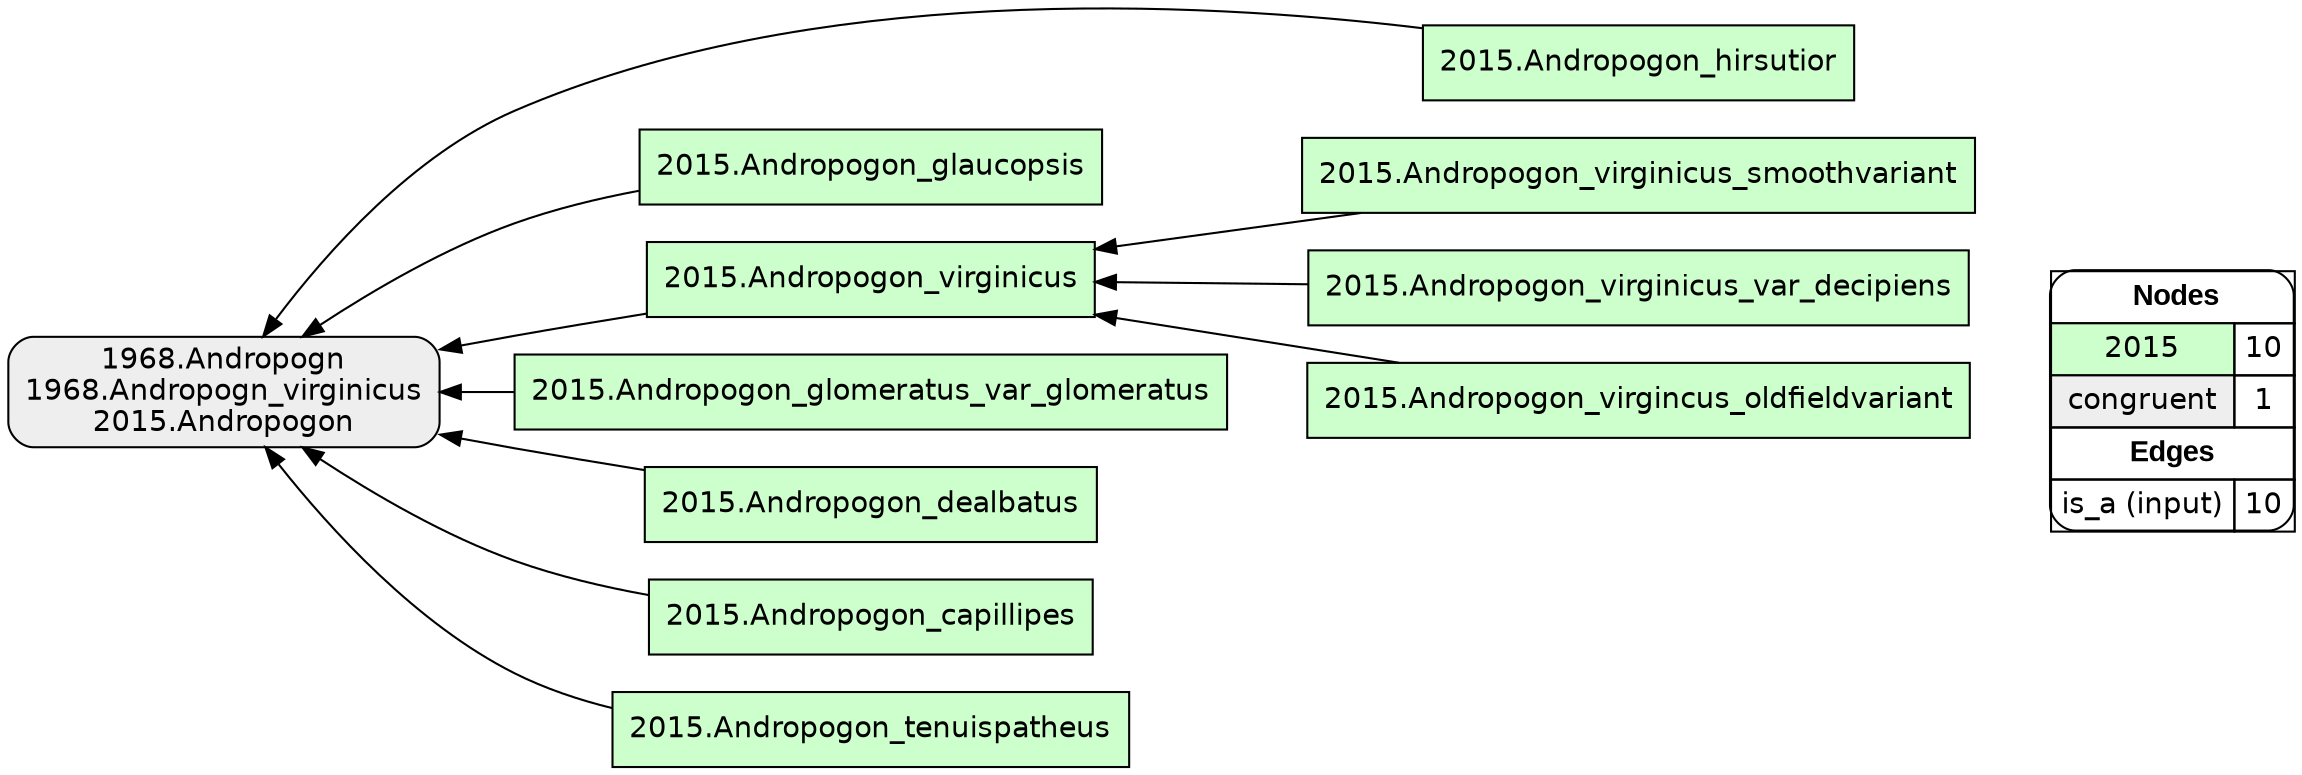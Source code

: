 digraph{
rankdir=RL
node[shape=box style=filled fillcolor="#CCFFCC" fontname="helvetica"] 
"2015.Andropogon_hirsutior"
"2015.Andropogon_virginicus_smoothvariant"
"2015.Andropogon_glaucopsis"
"2015.Andropogon_virginicus"
"2015.Andropogon_glomeratus_var_glomeratus"
"2015.Andropogon_dealbatus"
"2015.Andropogon_capillipes"
"2015.Andropogon_virginicus_var_decipiens"
"2015.Andropogon_virgincus_oldfieldvariant"
"2015.Andropogon_tenuispatheus"
node[shape=box style="filled,rounded" fillcolor="#EEEEEE" fontname="helvetica"] 
"1968.Andropogn\n1968.Andropogn_virginicus\n2015.Andropogon"
edge[arrowhead=normal style=solid color="#000000" constraint=true penwidth=1]
"2015.Andropogon_tenuispatheus" -> "1968.Andropogn\n1968.Andropogn_virginicus\n2015.Andropogon"
"2015.Andropogon_glomeratus_var_glomeratus" -> "1968.Andropogn\n1968.Andropogn_virginicus\n2015.Andropogon"
"2015.Andropogon_dealbatus" -> "1968.Andropogn\n1968.Andropogn_virginicus\n2015.Andropogon"
"2015.Andropogon_virginicus_var_decipiens" -> "2015.Andropogon_virginicus"
"2015.Andropogon_capillipes" -> "1968.Andropogn\n1968.Andropogn_virginicus\n2015.Andropogon"
"2015.Andropogon_virginicus" -> "1968.Andropogn\n1968.Andropogn_virginicus\n2015.Andropogon"
"2015.Andropogon_glaucopsis" -> "1968.Andropogn\n1968.Andropogn_virginicus\n2015.Andropogon"
"2015.Andropogon_virginicus_smoothvariant" -> "2015.Andropogon_virginicus"
"2015.Andropogon_virgincus_oldfieldvariant" -> "2015.Andropogon_virginicus"
"2015.Andropogon_hirsutior" -> "1968.Andropogn\n1968.Andropogn_virginicus\n2015.Andropogon"
edge[arrowhead=normal style=dotted color="#000000" constraint=true penwidth=1]
node[shape=box] 
{rank=source Legend [fillcolor= white margin=0 label=< 
 <TABLE BORDER="0" CELLBORDER="1" CELLSPACING="0" CELLPADDING="4"> 
<TR> <TD COLSPAN="2"><font face="Arial Black"> Nodes</font></TD> </TR> 
<TR> 
 <TD bgcolor="#CCFFCC" fontname="helvetica">2015</TD> 
 <TD>10</TD> 
 </TR> 
<TR> 
 <TD bgcolor="#EEEEEE" fontname="helvetica">congruent</TD> 
 <TD>1</TD> 
 </TR> 
<TR> <TD COLSPAN="2"><font face = "Arial Black"> Edges </font></TD> </TR> 
<TR> 
 <TD><font color ="#000000">is_a (input)</font></TD><TD>10</TD>
</TR>
</TABLE> 
 >] } 
}